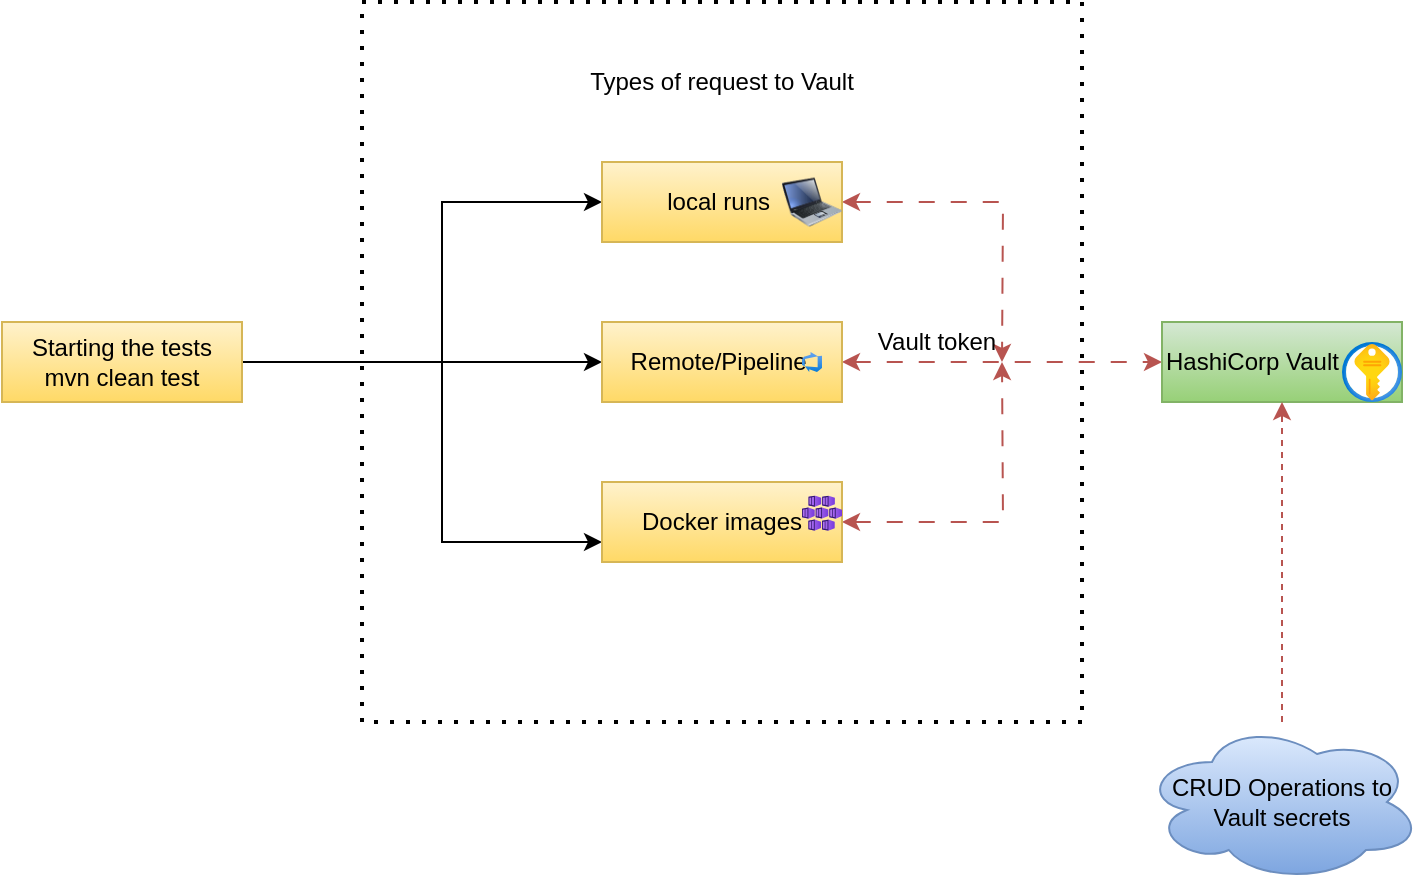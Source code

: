 <mxfile version="21.1.5" type="github">
  <diagram name="Page-1" id="O0pIhToUY57X0xFC-i0J">
    <mxGraphModel dx="1834" dy="756" grid="0" gridSize="10" guides="1" tooltips="1" connect="1" arrows="1" fold="1" page="0" pageScale="1" pageWidth="850" pageHeight="1100" background="#ffffff" math="0" shadow="0">
      <root>
        <mxCell id="0" />
        <mxCell id="1" parent="0" />
        <mxCell id="umerjFBbUFznahFhQu6L-3" value="" style="edgeStyle=orthogonalEdgeStyle;rounded=0;orthogonalLoop=1;jettySize=auto;html=1;entryX=0;entryY=0.5;entryDx=0;entryDy=0;" parent="1" source="umerjFBbUFznahFhQu6L-1" target="umerjFBbUFznahFhQu6L-2" edge="1">
          <mxGeometry relative="1" as="geometry">
            <Array as="points">
              <mxPoint x="120" y="380" />
              <mxPoint x="120" y="300" />
            </Array>
          </mxGeometry>
        </mxCell>
        <mxCell id="RZbeR3qSDfaVJusWWy4s-4" style="edgeStyle=orthogonalEdgeStyle;rounded=0;orthogonalLoop=1;jettySize=auto;html=1;entryX=0;entryY=0.5;entryDx=0;entryDy=0;" edge="1" parent="1" source="umerjFBbUFznahFhQu6L-1" target="umerjFBbUFznahFhQu6L-6">
          <mxGeometry relative="1" as="geometry" />
        </mxCell>
        <mxCell id="RZbeR3qSDfaVJusWWy4s-5" style="edgeStyle=orthogonalEdgeStyle;rounded=0;orthogonalLoop=1;jettySize=auto;html=1;entryX=0;entryY=0.75;entryDx=0;entryDy=0;" edge="1" parent="1" source="umerjFBbUFznahFhQu6L-1" target="umerjFBbUFznahFhQu6L-9">
          <mxGeometry relative="1" as="geometry">
            <Array as="points">
              <mxPoint x="120" y="380" />
              <mxPoint x="120" y="470" />
            </Array>
          </mxGeometry>
        </mxCell>
        <mxCell id="umerjFBbUFznahFhQu6L-1" value="Starting the tests&lt;br&gt;mvn clean test" style="rounded=0;whiteSpace=wrap;html=1;fillColor=#fff2cc;gradientColor=#ffd966;strokeColor=#d6b656;" parent="1" vertex="1">
          <mxGeometry x="-100" y="360" width="120" height="40" as="geometry" />
        </mxCell>
        <mxCell id="umerjFBbUFznahFhQu6L-21" style="edgeStyle=orthogonalEdgeStyle;rounded=0;orthogonalLoop=1;jettySize=auto;html=1;exitX=1;exitY=0.5;exitDx=0;exitDy=0;startArrow=classic;startFill=1;fillColor=#f8cecc;strokeColor=#b85450;dashed=1;dashPattern=8 8;gradientColor=#ea6b66;" parent="1" source="umerjFBbUFznahFhQu6L-2" edge="1">
          <mxGeometry relative="1" as="geometry">
            <mxPoint x="400" y="380" as="targetPoint" />
          </mxGeometry>
        </mxCell>
        <mxCell id="umerjFBbUFznahFhQu6L-2" value="local runs&amp;nbsp;" style="whiteSpace=wrap;html=1;rounded=0;fillColor=#fff2cc;gradientColor=#ffd966;strokeColor=#d6b656;" parent="1" vertex="1">
          <mxGeometry x="200" y="280" width="120" height="40" as="geometry" />
        </mxCell>
        <mxCell id="umerjFBbUFznahFhQu6L-15" value="" style="rounded=0;orthogonalLoop=1;jettySize=auto;html=1;endArrow=classic;endFill=1;startArrow=classic;startFill=1;fillColor=#f8cecc;gradientColor=#ea6b66;strokeColor=#b85450;dashed=1;dashPattern=8 8;" parent="1" source="umerjFBbUFznahFhQu6L-6" target="umerjFBbUFznahFhQu6L-11" edge="1">
          <mxGeometry relative="1" as="geometry">
            <Array as="points">
              <mxPoint x="370" y="380" />
            </Array>
          </mxGeometry>
        </mxCell>
        <mxCell id="umerjFBbUFznahFhQu6L-6" value="Remote/Pipeline&lt;span style=&quot;white-space: pre;&quot;&gt; &lt;/span&gt;" style="whiteSpace=wrap;html=1;rounded=0;fillColor=#fff2cc;gradientColor=#ffd966;strokeColor=#d6b656;" parent="1" vertex="1">
          <mxGeometry x="200" y="360" width="120" height="40" as="geometry" />
        </mxCell>
        <mxCell id="umerjFBbUFznahFhQu6L-22" style="edgeStyle=orthogonalEdgeStyle;rounded=0;orthogonalLoop=1;jettySize=auto;html=1;exitX=1;exitY=0.5;exitDx=0;exitDy=0;startArrow=classic;startFill=1;dashed=1;fillColor=#f8cecc;gradientColor=#ea6b66;strokeColor=#b85450;dashPattern=8 8;" parent="1" source="umerjFBbUFznahFhQu6L-9" edge="1">
          <mxGeometry relative="1" as="geometry">
            <mxPoint x="400" y="380" as="targetPoint" />
          </mxGeometry>
        </mxCell>
        <mxCell id="umerjFBbUFznahFhQu6L-9" value="Docker images" style="whiteSpace=wrap;html=1;rounded=0;fillColor=#fff2cc;gradientColor=#ffd966;strokeColor=#d6b656;" parent="1" vertex="1">
          <mxGeometry x="200" y="440" width="120" height="40" as="geometry" />
        </mxCell>
        <mxCell id="umerjFBbUFznahFhQu6L-11" value="HashiCorp Vault" style="rounded=0;whiteSpace=wrap;html=1;fillColor=#d5e8d4;gradientColor=#97d077;strokeColor=#82b366;align=left;" parent="1" vertex="1">
          <mxGeometry x="480" y="360" width="120" height="40" as="geometry" />
        </mxCell>
        <mxCell id="umerjFBbUFznahFhQu6L-18" value="" style="endArrow=none;dashed=1;html=1;dashPattern=1 3;strokeWidth=2;rounded=0;" parent="1" edge="1">
          <mxGeometry width="50" height="50" relative="1" as="geometry">
            <mxPoint x="440" y="560" as="sourcePoint" />
            <mxPoint x="440" y="560" as="targetPoint" />
            <Array as="points">
              <mxPoint x="260" y="560" />
              <mxPoint x="80" y="560" />
              <mxPoint x="80" y="200" />
              <mxPoint x="440" y="200" />
              <mxPoint x="440" y="380" />
            </Array>
          </mxGeometry>
        </mxCell>
        <mxCell id="umerjFBbUFznahFhQu6L-29" value="" style="image;aspect=fixed;html=1;points=[];align=center;fontSize=12;image=img/lib/azure2/devops/Azure_DevOps.svg;" parent="1" vertex="1">
          <mxGeometry x="300" y="375" width="10" height="10" as="geometry" />
        </mxCell>
        <mxCell id="umerjFBbUFznahFhQu6L-30" value="" style="image;html=1;image=img/lib/clip_art/computers/Laptop_128x128.png" parent="1" vertex="1">
          <mxGeometry x="290" y="260" width="30" height="80" as="geometry" />
        </mxCell>
        <mxCell id="umerjFBbUFznahFhQu6L-31" value="" style="image;aspect=fixed;html=1;points=[];align=center;fontSize=12;image=img/lib/azure2/containers/Kubernetes_Services.svg;" parent="1" vertex="1">
          <mxGeometry x="300" y="446.76" width="20" height="17.65" as="geometry" />
        </mxCell>
        <mxCell id="umerjFBbUFznahFhQu6L-32" value="" style="image;aspect=fixed;html=1;points=[];align=center;fontSize=12;image=img/lib/azure2/security/Key_Vaults.svg;" parent="1" vertex="1">
          <mxGeometry x="570" y="370" width="30" height="30" as="geometry" />
        </mxCell>
        <mxCell id="umerjFBbUFznahFhQu6L-35" style="edgeStyle=orthogonalEdgeStyle;rounded=0;orthogonalLoop=1;jettySize=auto;html=1;entryX=0.5;entryY=1;entryDx=0;entryDy=0;fillColor=#f8cecc;gradientColor=#ea6b66;strokeColor=#b85450;dashed=1;" parent="1" source="umerjFBbUFznahFhQu6L-34" target="umerjFBbUFznahFhQu6L-11" edge="1">
          <mxGeometry relative="1" as="geometry">
            <Array as="points">
              <mxPoint x="540" y="570" />
              <mxPoint x="540" y="570" />
            </Array>
          </mxGeometry>
        </mxCell>
        <mxCell id="umerjFBbUFznahFhQu6L-34" value="CRUD Operations to Vault secrets" style="ellipse;shape=cloud;whiteSpace=wrap;html=1;fillColor=#dae8fc;gradientColor=#7ea6e0;strokeColor=#6c8ebf;" parent="1" vertex="1">
          <mxGeometry x="470" y="560" width="140" height="80" as="geometry" />
        </mxCell>
        <mxCell id="RZbeR3qSDfaVJusWWy4s-6" value="Types of request to Vault" style="text;strokeColor=none;align=center;fillColor=none;html=1;verticalAlign=middle;whiteSpace=wrap;rounded=0;" vertex="1" parent="1">
          <mxGeometry x="190" y="225" width="140" height="30" as="geometry" />
        </mxCell>
        <mxCell id="RZbeR3qSDfaVJusWWy4s-7" value="Vault token" style="text;strokeColor=none;align=center;fillColor=none;html=1;verticalAlign=middle;whiteSpace=wrap;rounded=0;" vertex="1" parent="1">
          <mxGeometry x="322" y="355" width="91" height="30" as="geometry" />
        </mxCell>
      </root>
    </mxGraphModel>
  </diagram>
</mxfile>
